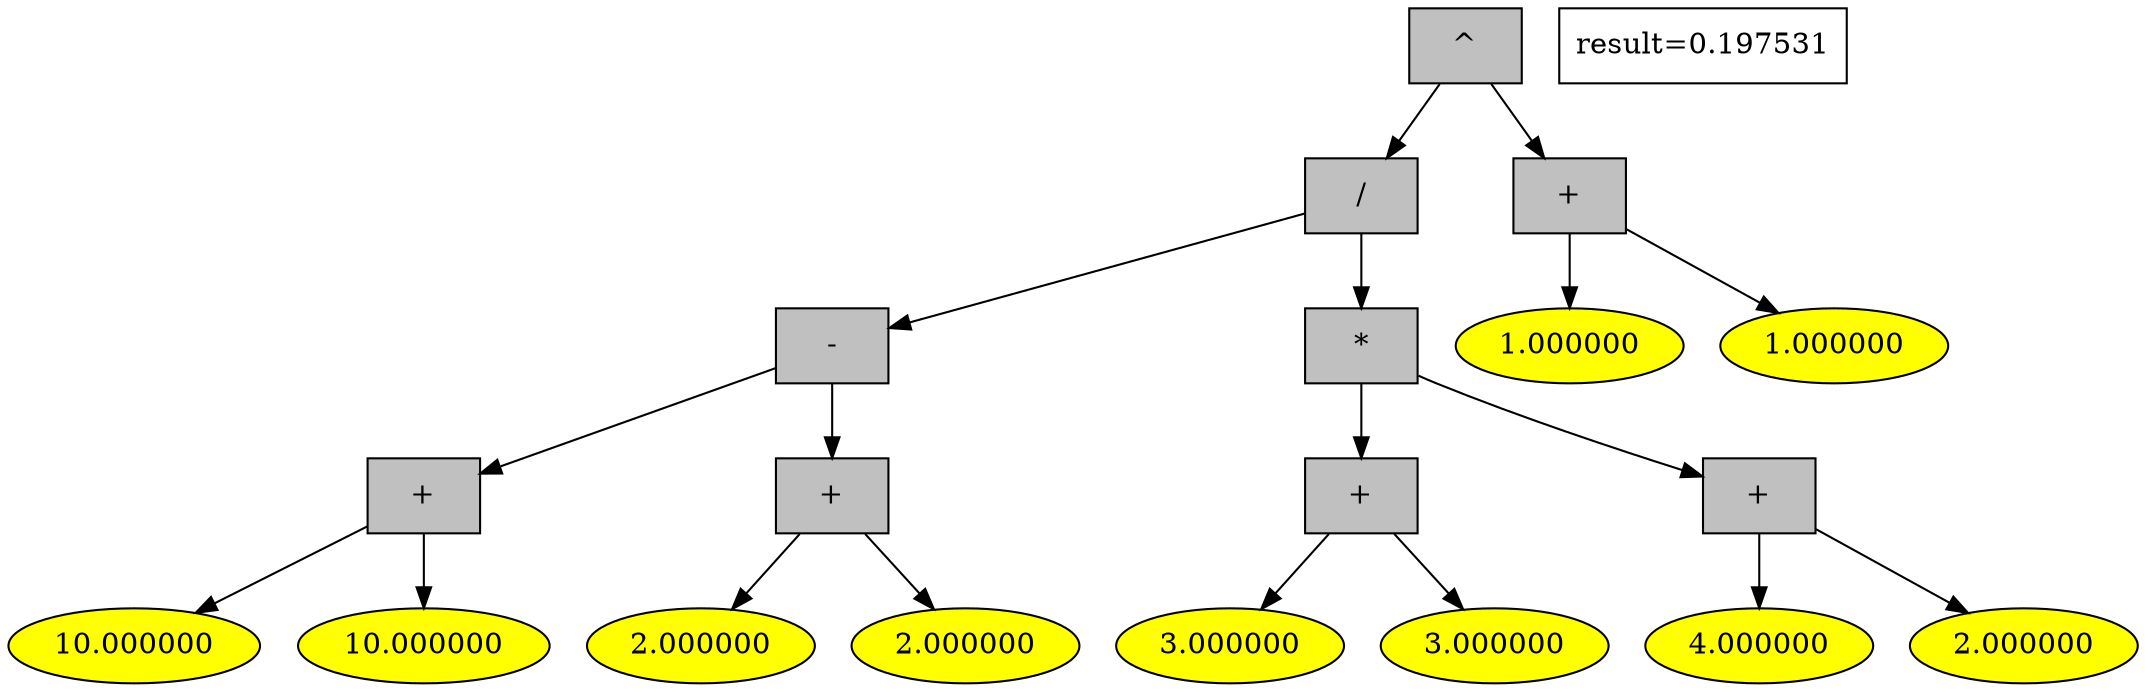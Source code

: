 digraph G {
15 [style = filled, label="^", shape = box, fillcolor="grey"];
15->7;
7 [style = filled, label="/", shape = box, fillcolor="grey"];
7->3;
3 [style = filled, label="-", shape = box, fillcolor="grey"];
3->1;
1 [style = filled, label="+", shape = box, fillcolor="grey"];
1->0;
0 [style = filled, label="10.000000", fillcolor="yellow"];
1->2;
2 [style = filled, label="10.000000", fillcolor="yellow"];
3->5;
5 [style = filled, label="+", shape = box, fillcolor="grey"];
5->4;
4 [style = filled, label="2.000000", fillcolor="yellow"];
5->6;
6 [style = filled, label="2.000000", fillcolor="yellow"];
7->11;
11 [style = filled, label="*", shape = box, fillcolor="grey"];
11->9;
9 [style = filled, label="+", shape = box, fillcolor="grey"];
9->8;
8 [style = filled, label="3.000000", fillcolor="yellow"];
9->10;
10 [style = filled, label="3.000000", fillcolor="yellow"];
11->13;
13 [style = filled, label="+", shape = box, fillcolor="grey"];
13->12;
12 [style = filled, label="4.000000", fillcolor="yellow"];
13->14;
14 [style = filled, label="2.000000", fillcolor="yellow"];
15->17;
17 [style = filled, label="+", shape = box, fillcolor="grey"];
17->16;
16 [style = filled, label="1.000000", fillcolor="yellow"];
17->18;
18 [style = filled, label="1.000000", fillcolor="yellow"];
"result=0.197531" [shape=box];
}
